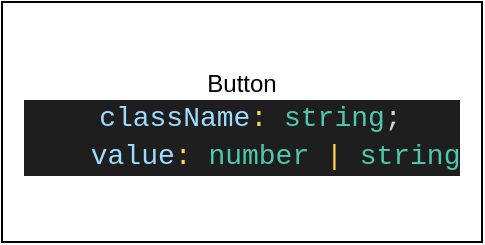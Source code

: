 <mxfile>
    <diagram id="lNTLOGMw6bU4-zwoJqsQ" name="Page-1">
        <mxGraphModel dx="585" dy="391" grid="1" gridSize="10" guides="1" tooltips="1" connect="1" arrows="1" fold="1" page="1" pageScale="1" pageWidth="850" pageHeight="1100" math="0" shadow="0">
            <root>
                <mxCell id="0"/>
                <mxCell id="1" parent="0"/>
                <mxCell id="2" value="Button&lt;br&gt;&lt;div style=&quot;color: rgb(212 , 212 , 212) ; background-color: rgb(30 , 30 , 30) ; font-family: &amp;#34;consolas&amp;#34; , &amp;#34;courier new&amp;#34; , monospace , &amp;#34;consolas&amp;#34; , &amp;#34;courier new&amp;#34; , monospace ; font-size: 14px ; line-height: 19px&quot;&gt;&lt;div&gt;&amp;nbsp;&lt;span style=&quot;color: #9cdcfe&quot;&gt;className&lt;/span&gt;&lt;span style=&quot;color: #ffd54f&quot;&gt;:&lt;/span&gt;&amp;nbsp;&lt;span style=&quot;color: #4ec9b0&quot;&gt;string&lt;/span&gt;;&lt;/div&gt;&lt;div&gt;&amp;nbsp;&amp;nbsp;&amp;nbsp;&amp;nbsp;&lt;span style=&quot;color: #9cdcfe&quot;&gt;value&lt;/span&gt;&lt;span style=&quot;color: #ffd54f&quot;&gt;:&lt;/span&gt;&amp;nbsp;&lt;span style=&quot;color: #4ec9b0&quot;&gt;number&lt;/span&gt;&amp;nbsp;&lt;span style=&quot;color: #ffd54f&quot;&gt;|&lt;/span&gt;&amp;nbsp;&lt;span style=&quot;color: #4ec9b0&quot;&gt;string&lt;/span&gt;&lt;/div&gt;&lt;/div&gt;" style="rounded=0;whiteSpace=wrap;html=1;" vertex="1" parent="1">
                    <mxGeometry x="260" y="50" width="240" height="120" as="geometry"/>
                </mxCell>
            </root>
        </mxGraphModel>
    </diagram>
</mxfile>